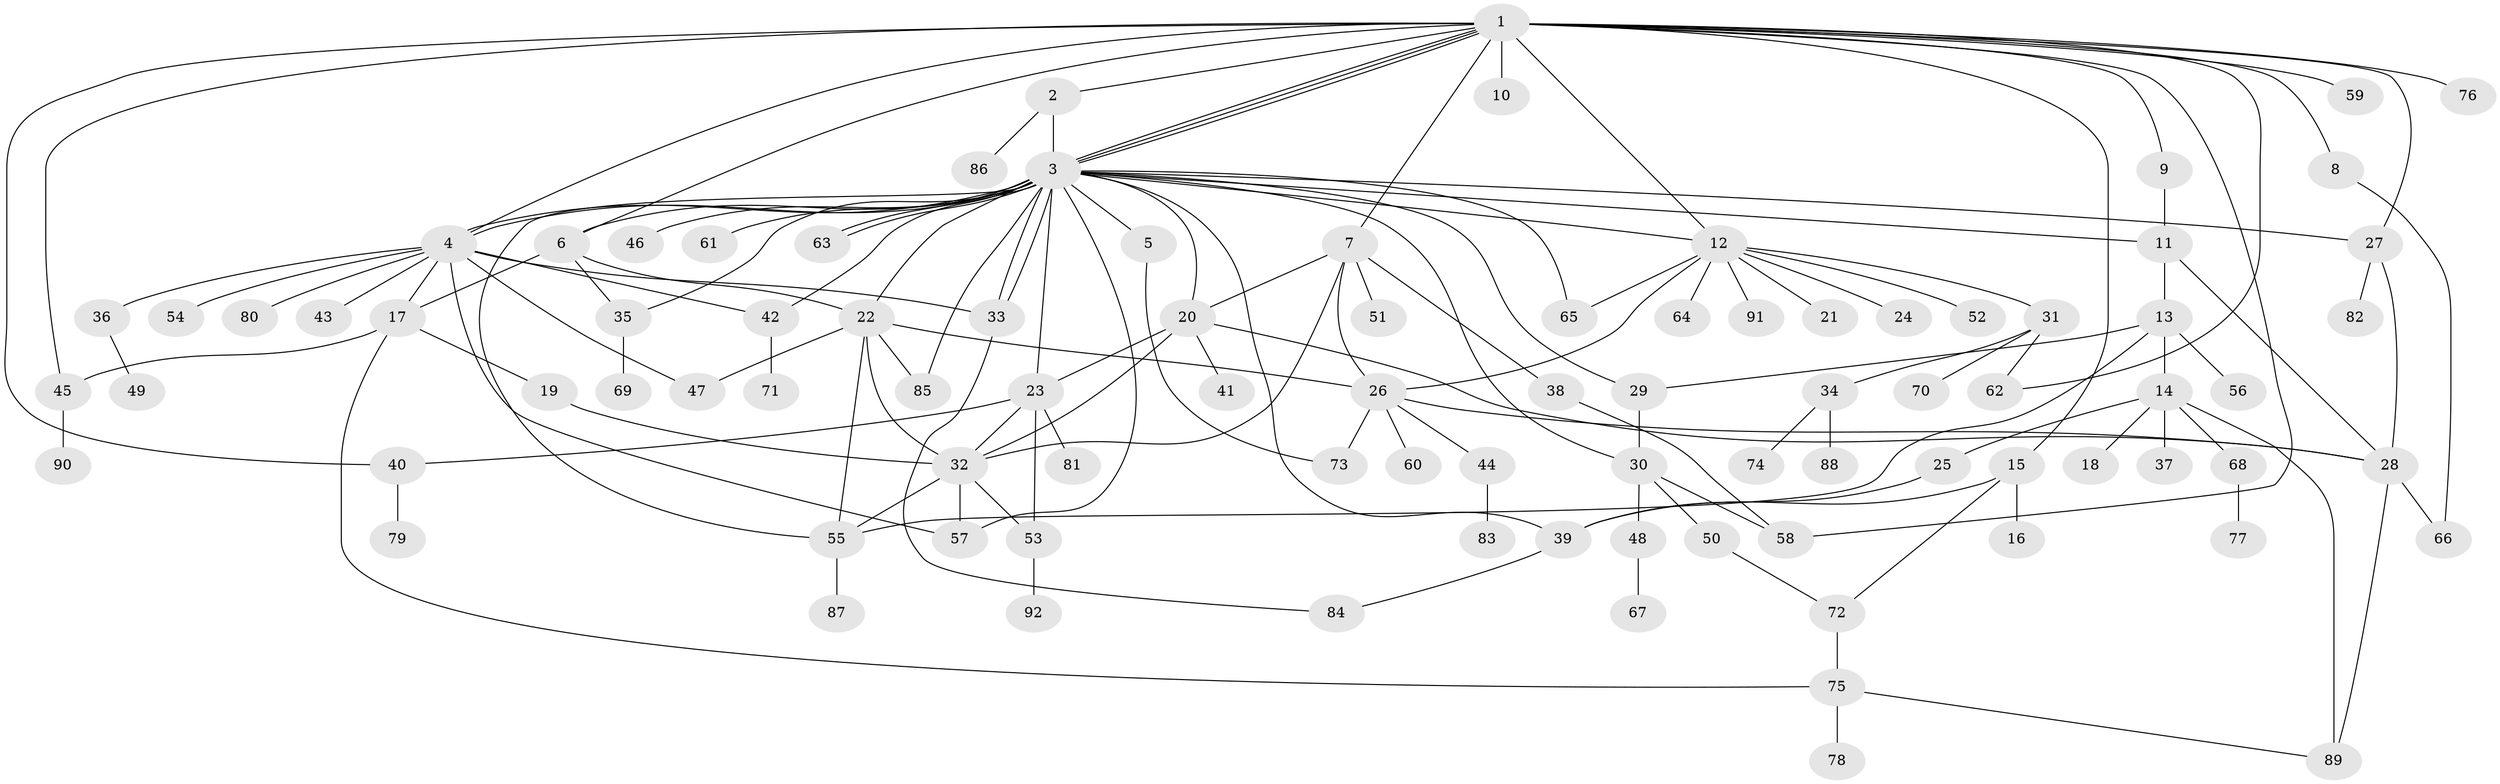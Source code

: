 // coarse degree distribution, {12: 0.01818181818181818, 1: 0.6, 4: 0.05454545454545454, 2: 0.18181818181818182, 6: 0.03636363636363636, 11: 0.01818181818181818, 3: 0.01818181818181818, 17: 0.01818181818181818, 7: 0.01818181818181818, 8: 0.01818181818181818, 15: 0.01818181818181818}
// Generated by graph-tools (version 1.1) at 2025/51/03/04/25 21:51:06]
// undirected, 92 vertices, 143 edges
graph export_dot {
graph [start="1"]
  node [color=gray90,style=filled];
  1;
  2;
  3;
  4;
  5;
  6;
  7;
  8;
  9;
  10;
  11;
  12;
  13;
  14;
  15;
  16;
  17;
  18;
  19;
  20;
  21;
  22;
  23;
  24;
  25;
  26;
  27;
  28;
  29;
  30;
  31;
  32;
  33;
  34;
  35;
  36;
  37;
  38;
  39;
  40;
  41;
  42;
  43;
  44;
  45;
  46;
  47;
  48;
  49;
  50;
  51;
  52;
  53;
  54;
  55;
  56;
  57;
  58;
  59;
  60;
  61;
  62;
  63;
  64;
  65;
  66;
  67;
  68;
  69;
  70;
  71;
  72;
  73;
  74;
  75;
  76;
  77;
  78;
  79;
  80;
  81;
  82;
  83;
  84;
  85;
  86;
  87;
  88;
  89;
  90;
  91;
  92;
  1 -- 2;
  1 -- 3;
  1 -- 3;
  1 -- 3;
  1 -- 4;
  1 -- 6;
  1 -- 7;
  1 -- 8;
  1 -- 9;
  1 -- 10;
  1 -- 12;
  1 -- 15;
  1 -- 27;
  1 -- 40;
  1 -- 45;
  1 -- 58;
  1 -- 59;
  1 -- 62;
  1 -- 76;
  2 -- 3;
  2 -- 86;
  3 -- 4;
  3 -- 4;
  3 -- 5;
  3 -- 6;
  3 -- 11;
  3 -- 12;
  3 -- 20;
  3 -- 22;
  3 -- 23;
  3 -- 27;
  3 -- 29;
  3 -- 30;
  3 -- 33;
  3 -- 33;
  3 -- 35;
  3 -- 39;
  3 -- 42;
  3 -- 46;
  3 -- 55;
  3 -- 57;
  3 -- 61;
  3 -- 63;
  3 -- 63;
  3 -- 65;
  3 -- 85;
  4 -- 17;
  4 -- 33;
  4 -- 36;
  4 -- 42;
  4 -- 43;
  4 -- 47;
  4 -- 54;
  4 -- 57;
  4 -- 80;
  5 -- 73;
  6 -- 17;
  6 -- 22;
  6 -- 35;
  7 -- 20;
  7 -- 26;
  7 -- 32;
  7 -- 38;
  7 -- 51;
  8 -- 66;
  9 -- 11;
  11 -- 13;
  11 -- 28;
  12 -- 21;
  12 -- 24;
  12 -- 26;
  12 -- 31;
  12 -- 52;
  12 -- 64;
  12 -- 65;
  12 -- 91;
  13 -- 14;
  13 -- 29;
  13 -- 55;
  13 -- 56;
  14 -- 18;
  14 -- 25;
  14 -- 37;
  14 -- 68;
  14 -- 89;
  15 -- 16;
  15 -- 39;
  15 -- 72;
  17 -- 19;
  17 -- 45;
  17 -- 75;
  19 -- 32;
  20 -- 23;
  20 -- 28;
  20 -- 32;
  20 -- 41;
  22 -- 26;
  22 -- 32;
  22 -- 47;
  22 -- 55;
  22 -- 85;
  23 -- 32;
  23 -- 40;
  23 -- 53;
  23 -- 81;
  25 -- 39;
  26 -- 28;
  26 -- 44;
  26 -- 60;
  26 -- 73;
  27 -- 28;
  27 -- 82;
  28 -- 66;
  28 -- 89;
  29 -- 30;
  30 -- 48;
  30 -- 50;
  30 -- 58;
  31 -- 34;
  31 -- 62;
  31 -- 70;
  32 -- 53;
  32 -- 55;
  32 -- 57;
  33 -- 84;
  34 -- 74;
  34 -- 88;
  35 -- 69;
  36 -- 49;
  38 -- 58;
  39 -- 84;
  40 -- 79;
  42 -- 71;
  44 -- 83;
  45 -- 90;
  48 -- 67;
  50 -- 72;
  53 -- 92;
  55 -- 87;
  68 -- 77;
  72 -- 75;
  75 -- 78;
  75 -- 89;
}
